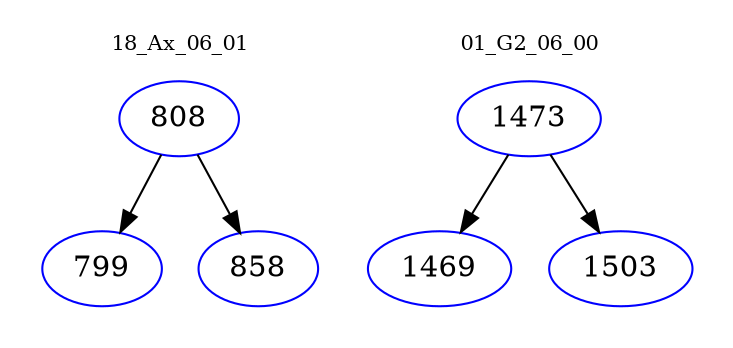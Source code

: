 digraph{
subgraph cluster_0 {
color = white
label = "18_Ax_06_01";
fontsize=10;
T0_808 [label="808", color="blue"]
T0_808 -> T0_799 [color="black"]
T0_799 [label="799", color="blue"]
T0_808 -> T0_858 [color="black"]
T0_858 [label="858", color="blue"]
}
subgraph cluster_1 {
color = white
label = "01_G2_06_00";
fontsize=10;
T1_1473 [label="1473", color="blue"]
T1_1473 -> T1_1469 [color="black"]
T1_1469 [label="1469", color="blue"]
T1_1473 -> T1_1503 [color="black"]
T1_1503 [label="1503", color="blue"]
}
}
